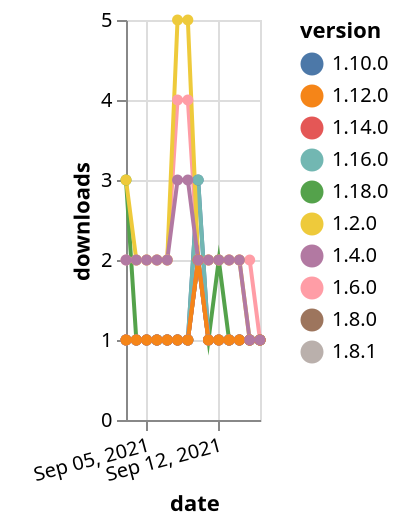 {"$schema": "https://vega.github.io/schema/vega-lite/v5.json", "description": "A simple bar chart with embedded data.", "data": {"values": [{"date": "2021-09-03", "total": 2481, "delta": 2, "version": "1.6.0"}, {"date": "2021-09-04", "total": 2483, "delta": 2, "version": "1.6.0"}, {"date": "2021-09-05", "total": 2485, "delta": 2, "version": "1.6.0"}, {"date": "2021-09-06", "total": 2487, "delta": 2, "version": "1.6.0"}, {"date": "2021-09-07", "total": 2489, "delta": 2, "version": "1.6.0"}, {"date": "2021-09-08", "total": 2493, "delta": 4, "version": "1.6.0"}, {"date": "2021-09-09", "total": 2497, "delta": 4, "version": "1.6.0"}, {"date": "2021-09-10", "total": 2499, "delta": 2, "version": "1.6.0"}, {"date": "2021-09-11", "total": 2501, "delta": 2, "version": "1.6.0"}, {"date": "2021-09-12", "total": 2503, "delta": 2, "version": "1.6.0"}, {"date": "2021-09-13", "total": 2505, "delta": 2, "version": "1.6.0"}, {"date": "2021-09-14", "total": 2507, "delta": 2, "version": "1.6.0"}, {"date": "2021-09-15", "total": 2509, "delta": 2, "version": "1.6.0"}, {"date": "2021-09-16", "total": 2510, "delta": 1, "version": "1.6.0"}, {"date": "2021-09-03", "total": 128, "delta": 3, "version": "1.18.0"}, {"date": "2021-09-04", "total": 129, "delta": 1, "version": "1.18.0"}, {"date": "2021-09-05", "total": 130, "delta": 1, "version": "1.18.0"}, {"date": "2021-09-06", "total": 131, "delta": 1, "version": "1.18.0"}, {"date": "2021-09-07", "total": 132, "delta": 1, "version": "1.18.0"}, {"date": "2021-09-08", "total": 133, "delta": 1, "version": "1.18.0"}, {"date": "2021-09-09", "total": 134, "delta": 1, "version": "1.18.0"}, {"date": "2021-09-10", "total": 136, "delta": 2, "version": "1.18.0"}, {"date": "2021-09-11", "total": 137, "delta": 1, "version": "1.18.0"}, {"date": "2021-09-12", "total": 139, "delta": 2, "version": "1.18.0"}, {"date": "2021-09-13", "total": 140, "delta": 1, "version": "1.18.0"}, {"date": "2021-09-14", "total": 141, "delta": 1, "version": "1.18.0"}, {"date": "2021-09-15", "total": 142, "delta": 1, "version": "1.18.0"}, {"date": "2021-09-16", "total": 143, "delta": 1, "version": "1.18.0"}, {"date": "2021-09-03", "total": 244, "delta": 1, "version": "1.8.0"}, {"date": "2021-09-04", "total": 245, "delta": 1, "version": "1.8.0"}, {"date": "2021-09-05", "total": 246, "delta": 1, "version": "1.8.0"}, {"date": "2021-09-06", "total": 247, "delta": 1, "version": "1.8.0"}, {"date": "2021-09-07", "total": 248, "delta": 1, "version": "1.8.0"}, {"date": "2021-09-08", "total": 249, "delta": 1, "version": "1.8.0"}, {"date": "2021-09-09", "total": 250, "delta": 1, "version": "1.8.0"}, {"date": "2021-09-10", "total": 252, "delta": 2, "version": "1.8.0"}, {"date": "2021-09-11", "total": 253, "delta": 1, "version": "1.8.0"}, {"date": "2021-09-12", "total": 254, "delta": 1, "version": "1.8.0"}, {"date": "2021-09-13", "total": 255, "delta": 1, "version": "1.8.0"}, {"date": "2021-09-14", "total": 256, "delta": 1, "version": "1.8.0"}, {"date": "2021-09-15", "total": 257, "delta": 1, "version": "1.8.0"}, {"date": "2021-09-16", "total": 258, "delta": 1, "version": "1.8.0"}, {"date": "2021-09-03", "total": 349, "delta": 1, "version": "1.10.0"}, {"date": "2021-09-04", "total": 350, "delta": 1, "version": "1.10.0"}, {"date": "2021-09-05", "total": 351, "delta": 1, "version": "1.10.0"}, {"date": "2021-09-06", "total": 352, "delta": 1, "version": "1.10.0"}, {"date": "2021-09-07", "total": 353, "delta": 1, "version": "1.10.0"}, {"date": "2021-09-08", "total": 354, "delta": 1, "version": "1.10.0"}, {"date": "2021-09-09", "total": 355, "delta": 1, "version": "1.10.0"}, {"date": "2021-09-10", "total": 358, "delta": 3, "version": "1.10.0"}, {"date": "2021-09-11", "total": 359, "delta": 1, "version": "1.10.0"}, {"date": "2021-09-12", "total": 360, "delta": 1, "version": "1.10.0"}, {"date": "2021-09-13", "total": 361, "delta": 1, "version": "1.10.0"}, {"date": "2021-09-14", "total": 362, "delta": 1, "version": "1.10.0"}, {"date": "2021-09-15", "total": 363, "delta": 1, "version": "1.10.0"}, {"date": "2021-09-16", "total": 364, "delta": 1, "version": "1.10.0"}, {"date": "2021-09-03", "total": 198, "delta": 1, "version": "1.16.0"}, {"date": "2021-09-04", "total": 199, "delta": 1, "version": "1.16.0"}, {"date": "2021-09-05", "total": 200, "delta": 1, "version": "1.16.0"}, {"date": "2021-09-06", "total": 201, "delta": 1, "version": "1.16.0"}, {"date": "2021-09-07", "total": 202, "delta": 1, "version": "1.16.0"}, {"date": "2021-09-08", "total": 203, "delta": 1, "version": "1.16.0"}, {"date": "2021-09-09", "total": 204, "delta": 1, "version": "1.16.0"}, {"date": "2021-09-10", "total": 207, "delta": 3, "version": "1.16.0"}, {"date": "2021-09-11", "total": 208, "delta": 1, "version": "1.16.0"}, {"date": "2021-09-12", "total": 209, "delta": 1, "version": "1.16.0"}, {"date": "2021-09-13", "total": 210, "delta": 1, "version": "1.16.0"}, {"date": "2021-09-14", "total": 211, "delta": 1, "version": "1.16.0"}, {"date": "2021-09-15", "total": 212, "delta": 1, "version": "1.16.0"}, {"date": "2021-09-16", "total": 213, "delta": 1, "version": "1.16.0"}, {"date": "2021-09-03", "total": 251, "delta": 1, "version": "1.8.1"}, {"date": "2021-09-04", "total": 252, "delta": 1, "version": "1.8.1"}, {"date": "2021-09-05", "total": 253, "delta": 1, "version": "1.8.1"}, {"date": "2021-09-06", "total": 254, "delta": 1, "version": "1.8.1"}, {"date": "2021-09-07", "total": 255, "delta": 1, "version": "1.8.1"}, {"date": "2021-09-08", "total": 256, "delta": 1, "version": "1.8.1"}, {"date": "2021-09-09", "total": 257, "delta": 1, "version": "1.8.1"}, {"date": "2021-09-10", "total": 259, "delta": 2, "version": "1.8.1"}, {"date": "2021-09-11", "total": 260, "delta": 1, "version": "1.8.1"}, {"date": "2021-09-12", "total": 261, "delta": 1, "version": "1.8.1"}, {"date": "2021-09-13", "total": 262, "delta": 1, "version": "1.8.1"}, {"date": "2021-09-14", "total": 263, "delta": 1, "version": "1.8.1"}, {"date": "2021-09-15", "total": 264, "delta": 1, "version": "1.8.1"}, {"date": "2021-09-16", "total": 265, "delta": 1, "version": "1.8.1"}, {"date": "2021-09-03", "total": 3511, "delta": 3, "version": "1.2.0"}, {"date": "2021-09-04", "total": 3513, "delta": 2, "version": "1.2.0"}, {"date": "2021-09-05", "total": 3515, "delta": 2, "version": "1.2.0"}, {"date": "2021-09-06", "total": 3517, "delta": 2, "version": "1.2.0"}, {"date": "2021-09-07", "total": 3519, "delta": 2, "version": "1.2.0"}, {"date": "2021-09-08", "total": 3524, "delta": 5, "version": "1.2.0"}, {"date": "2021-09-09", "total": 3529, "delta": 5, "version": "1.2.0"}, {"date": "2021-09-10", "total": 3531, "delta": 2, "version": "1.2.0"}, {"date": "2021-09-11", "total": 3533, "delta": 2, "version": "1.2.0"}, {"date": "2021-09-12", "total": 3535, "delta": 2, "version": "1.2.0"}, {"date": "2021-09-13", "total": 3537, "delta": 2, "version": "1.2.0"}, {"date": "2021-09-14", "total": 3539, "delta": 2, "version": "1.2.0"}, {"date": "2021-09-15", "total": 3540, "delta": 1, "version": "1.2.0"}, {"date": "2021-09-16", "total": 3541, "delta": 1, "version": "1.2.0"}, {"date": "2021-09-03", "total": 168, "delta": 1, "version": "1.14.0"}, {"date": "2021-09-04", "total": 169, "delta": 1, "version": "1.14.0"}, {"date": "2021-09-05", "total": 170, "delta": 1, "version": "1.14.0"}, {"date": "2021-09-06", "total": 171, "delta": 1, "version": "1.14.0"}, {"date": "2021-09-07", "total": 172, "delta": 1, "version": "1.14.0"}, {"date": "2021-09-08", "total": 173, "delta": 1, "version": "1.14.0"}, {"date": "2021-09-09", "total": 174, "delta": 1, "version": "1.14.0"}, {"date": "2021-09-10", "total": 176, "delta": 2, "version": "1.14.0"}, {"date": "2021-09-11", "total": 177, "delta": 1, "version": "1.14.0"}, {"date": "2021-09-12", "total": 178, "delta": 1, "version": "1.14.0"}, {"date": "2021-09-13", "total": 179, "delta": 1, "version": "1.14.0"}, {"date": "2021-09-14", "total": 180, "delta": 1, "version": "1.14.0"}, {"date": "2021-09-15", "total": 181, "delta": 1, "version": "1.14.0"}, {"date": "2021-09-16", "total": 182, "delta": 1, "version": "1.14.0"}, {"date": "2021-09-03", "total": 193, "delta": 1, "version": "1.12.0"}, {"date": "2021-09-04", "total": 194, "delta": 1, "version": "1.12.0"}, {"date": "2021-09-05", "total": 195, "delta": 1, "version": "1.12.0"}, {"date": "2021-09-06", "total": 196, "delta": 1, "version": "1.12.0"}, {"date": "2021-09-07", "total": 197, "delta": 1, "version": "1.12.0"}, {"date": "2021-09-08", "total": 198, "delta": 1, "version": "1.12.0"}, {"date": "2021-09-09", "total": 199, "delta": 1, "version": "1.12.0"}, {"date": "2021-09-10", "total": 201, "delta": 2, "version": "1.12.0"}, {"date": "2021-09-11", "total": 202, "delta": 1, "version": "1.12.0"}, {"date": "2021-09-12", "total": 203, "delta": 1, "version": "1.12.0"}, {"date": "2021-09-13", "total": 204, "delta": 1, "version": "1.12.0"}, {"date": "2021-09-14", "total": 205, "delta": 1, "version": "1.12.0"}, {"date": "2021-09-15", "total": 206, "delta": 1, "version": "1.12.0"}, {"date": "2021-09-16", "total": 207, "delta": 1, "version": "1.12.0"}, {"date": "2021-09-03", "total": 2562, "delta": 2, "version": "1.4.0"}, {"date": "2021-09-04", "total": 2564, "delta": 2, "version": "1.4.0"}, {"date": "2021-09-05", "total": 2566, "delta": 2, "version": "1.4.0"}, {"date": "2021-09-06", "total": 2568, "delta": 2, "version": "1.4.0"}, {"date": "2021-09-07", "total": 2570, "delta": 2, "version": "1.4.0"}, {"date": "2021-09-08", "total": 2573, "delta": 3, "version": "1.4.0"}, {"date": "2021-09-09", "total": 2576, "delta": 3, "version": "1.4.0"}, {"date": "2021-09-10", "total": 2578, "delta": 2, "version": "1.4.0"}, {"date": "2021-09-11", "total": 2580, "delta": 2, "version": "1.4.0"}, {"date": "2021-09-12", "total": 2582, "delta": 2, "version": "1.4.0"}, {"date": "2021-09-13", "total": 2584, "delta": 2, "version": "1.4.0"}, {"date": "2021-09-14", "total": 2586, "delta": 2, "version": "1.4.0"}, {"date": "2021-09-15", "total": 2587, "delta": 1, "version": "1.4.0"}, {"date": "2021-09-16", "total": 2588, "delta": 1, "version": "1.4.0"}]}, "width": "container", "mark": {"type": "line", "point": {"filled": true}}, "encoding": {"x": {"field": "date", "type": "temporal", "timeUnit": "yearmonthdate", "title": "date", "axis": {"labelAngle": -15}}, "y": {"field": "delta", "type": "quantitative", "title": "downloads"}, "color": {"field": "version", "type": "nominal"}, "tooltip": {"field": "delta"}}}